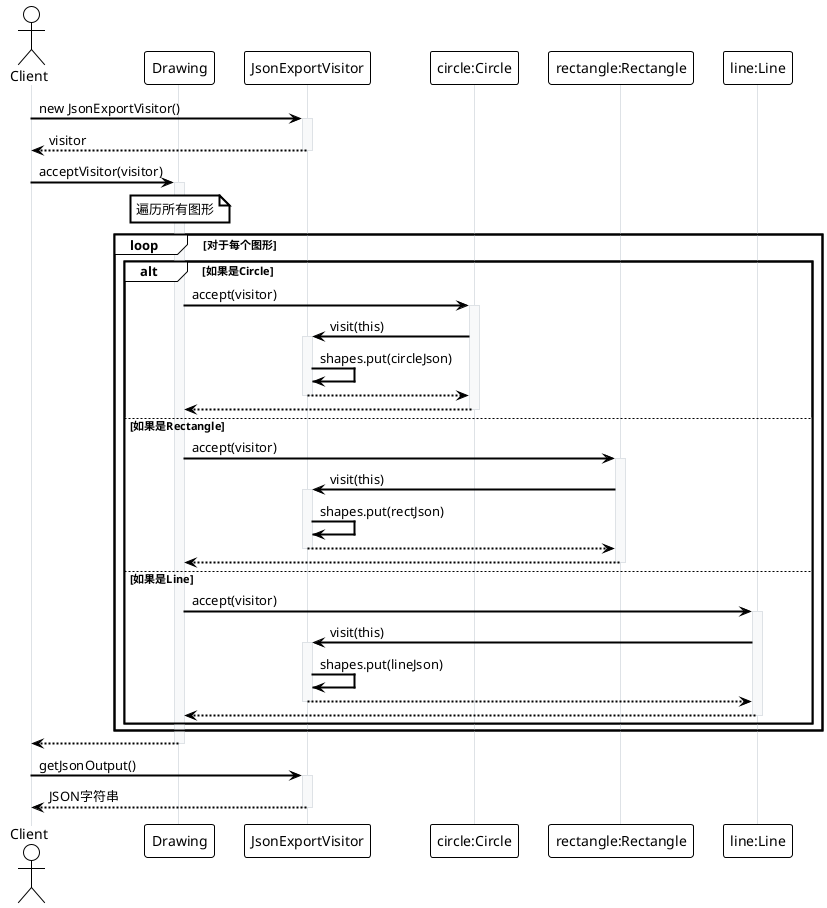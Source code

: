 @startuml 访问者模式序列图

!theme plain
skinparam sequenceArrowThickness 2
skinparam sequenceGroupBorderThickness 2
skinparam noteBorderThickness 2
skinparam sequenceLifeLineBorderColor #DEE2E6
skinparam sequenceLifeLineBackgroundColor #F8F9FA

actor Client
participant Drawing
participant JsonExportVisitor
participant "circle:Circle" as Circle
participant "rectangle:Rectangle" as Rectangle
participant "line:Line" as Line

Client -> JsonExportVisitor : new JsonExportVisitor()
activate JsonExportVisitor
JsonExportVisitor --> Client : visitor
deactivate JsonExportVisitor

Client -> Drawing : acceptVisitor(visitor)
activate Drawing

note over Drawing : 遍历所有图形

loop 对于每个图形
    alt 如果是Circle
        Drawing -> Circle : accept(visitor)
        activate Circle
        
        Circle -> JsonExportVisitor : visit(this)
        activate JsonExportVisitor
        JsonExportVisitor -> JsonExportVisitor : shapes.put(circleJson)
        JsonExportVisitor --> Circle
        deactivate JsonExportVisitor
        
        Circle --> Drawing
        deactivate Circle
    else 如果是Rectangle
        Drawing -> Rectangle : accept(visitor)
        activate Rectangle
        
        Rectangle -> JsonExportVisitor : visit(this)
        activate JsonExportVisitor
        JsonExportVisitor -> JsonExportVisitor : shapes.put(rectJson)
        JsonExportVisitor --> Rectangle
        deactivate JsonExportVisitor
        
        Rectangle --> Drawing
        deactivate Rectangle
    else 如果是Line
        Drawing -> Line : accept(visitor)
        activate Line
        
        Line -> JsonExportVisitor : visit(this)
        activate JsonExportVisitor
        JsonExportVisitor -> JsonExportVisitor : shapes.put(lineJson)
        JsonExportVisitor --> Line
        deactivate JsonExportVisitor
        
        Line --> Drawing
        deactivate Line
    end
end

Drawing --> Client
deactivate Drawing

Client -> JsonExportVisitor : getJsonOutput()
activate JsonExportVisitor
JsonExportVisitor --> Client : JSON字符串
deactivate JsonExportVisitor

@enduml 